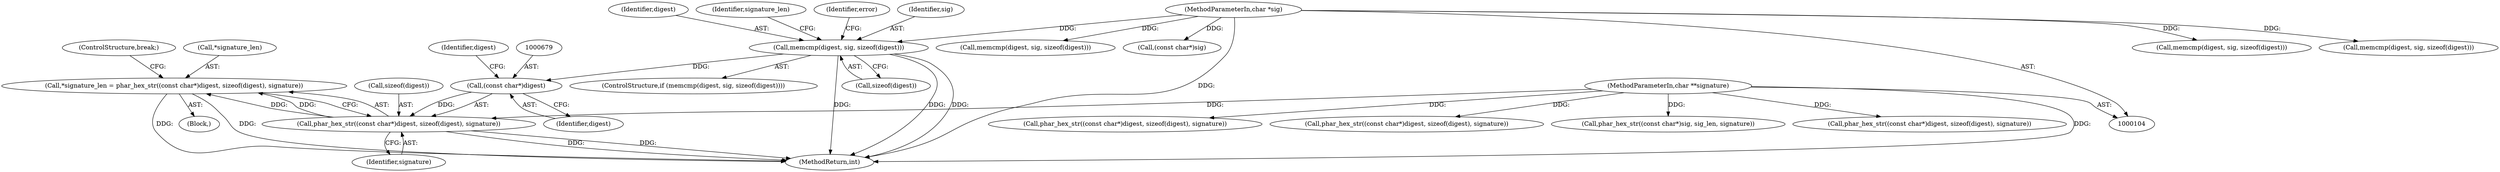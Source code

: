 digraph "0_php-src_0bfb970f43acd1e81d11be1154805f86655f15d5?w=1@pointer" {
"1000674" [label="(Call,*signature_len = phar_hex_str((const char*)digest, sizeof(digest), signature))"];
"1000677" [label="(Call,phar_hex_str((const char*)digest, sizeof(digest), signature))"];
"1000678" [label="(Call,(const char*)digest)"];
"1000659" [label="(Call,memcmp(digest, sig, sizeof(digest)))"];
"1000108" [label="(MethodParameterIn,char *sig)"];
"1000111" [label="(MethodParameterIn,char **signature)"];
"1000572" [label="(Call,phar_hex_str((const char*)digest, sizeof(digest), signature))"];
"1000677" [label="(Call,phar_hex_str((const char*)digest, sizeof(digest), signature))"];
"1000674" [label="(Call,*signature_len = phar_hex_str((const char*)digest, sizeof(digest), signature))"];
"1000658" [label="(ControlStructure,if (memcmp(digest, sig, sizeof(digest))))"];
"1000467" [label="(Call,phar_hex_str((const char*)digest, sizeof(digest), signature))"];
"1000683" [label="(Identifier,signature)"];
"1000258" [label="(Call,phar_hex_str((const char*)sig, sig_len, signature))"];
"1000362" [label="(Call,phar_hex_str((const char*)digest, sizeof(digest), signature))"];
"1000681" [label="(Call,sizeof(digest))"];
"1000666" [label="(Identifier,error)"];
"1000661" [label="(Identifier,sig)"];
"1000660" [label="(Identifier,digest)"];
"1000111" [label="(MethodParameterIn,char **signature)"];
"1000449" [label="(Call,memcmp(digest, sig, sizeof(digest)))"];
"1000108" [label="(MethodParameterIn,char *sig)"];
"1000554" [label="(Call,memcmp(digest, sig, sizeof(digest)))"];
"1000678" [label="(Call,(const char*)digest)"];
"1000344" [label="(Call,memcmp(digest, sig, sizeof(digest)))"];
"1000659" [label="(Call,memcmp(digest, sig, sizeof(digest)))"];
"1000676" [label="(Identifier,signature_len)"];
"1000682" [label="(Identifier,digest)"];
"1000684" [label="(ControlStructure,break;)"];
"1000662" [label="(Call,sizeof(digest))"];
"1000259" [label="(Call,(const char*)sig)"];
"1000675" [label="(Call,*signature_len)"];
"1000581" [label="(Block,)"];
"1000697" [label="(MethodReturn,int)"];
"1000680" [label="(Identifier,digest)"];
"1000674" -> "1000581"  [label="AST: "];
"1000674" -> "1000677"  [label="CFG: "];
"1000675" -> "1000674"  [label="AST: "];
"1000677" -> "1000674"  [label="AST: "];
"1000684" -> "1000674"  [label="CFG: "];
"1000674" -> "1000697"  [label="DDG: "];
"1000674" -> "1000697"  [label="DDG: "];
"1000677" -> "1000674"  [label="DDG: "];
"1000677" -> "1000674"  [label="DDG: "];
"1000677" -> "1000683"  [label="CFG: "];
"1000678" -> "1000677"  [label="AST: "];
"1000681" -> "1000677"  [label="AST: "];
"1000683" -> "1000677"  [label="AST: "];
"1000677" -> "1000697"  [label="DDG: "];
"1000677" -> "1000697"  [label="DDG: "];
"1000678" -> "1000677"  [label="DDG: "];
"1000111" -> "1000677"  [label="DDG: "];
"1000678" -> "1000680"  [label="CFG: "];
"1000679" -> "1000678"  [label="AST: "];
"1000680" -> "1000678"  [label="AST: "];
"1000682" -> "1000678"  [label="CFG: "];
"1000659" -> "1000678"  [label="DDG: "];
"1000659" -> "1000658"  [label="AST: "];
"1000659" -> "1000662"  [label="CFG: "];
"1000660" -> "1000659"  [label="AST: "];
"1000661" -> "1000659"  [label="AST: "];
"1000662" -> "1000659"  [label="AST: "];
"1000666" -> "1000659"  [label="CFG: "];
"1000676" -> "1000659"  [label="CFG: "];
"1000659" -> "1000697"  [label="DDG: "];
"1000659" -> "1000697"  [label="DDG: "];
"1000659" -> "1000697"  [label="DDG: "];
"1000108" -> "1000659"  [label="DDG: "];
"1000108" -> "1000104"  [label="AST: "];
"1000108" -> "1000697"  [label="DDG: "];
"1000108" -> "1000259"  [label="DDG: "];
"1000108" -> "1000344"  [label="DDG: "];
"1000108" -> "1000449"  [label="DDG: "];
"1000108" -> "1000554"  [label="DDG: "];
"1000111" -> "1000104"  [label="AST: "];
"1000111" -> "1000697"  [label="DDG: "];
"1000111" -> "1000258"  [label="DDG: "];
"1000111" -> "1000362"  [label="DDG: "];
"1000111" -> "1000467"  [label="DDG: "];
"1000111" -> "1000572"  [label="DDG: "];
}
